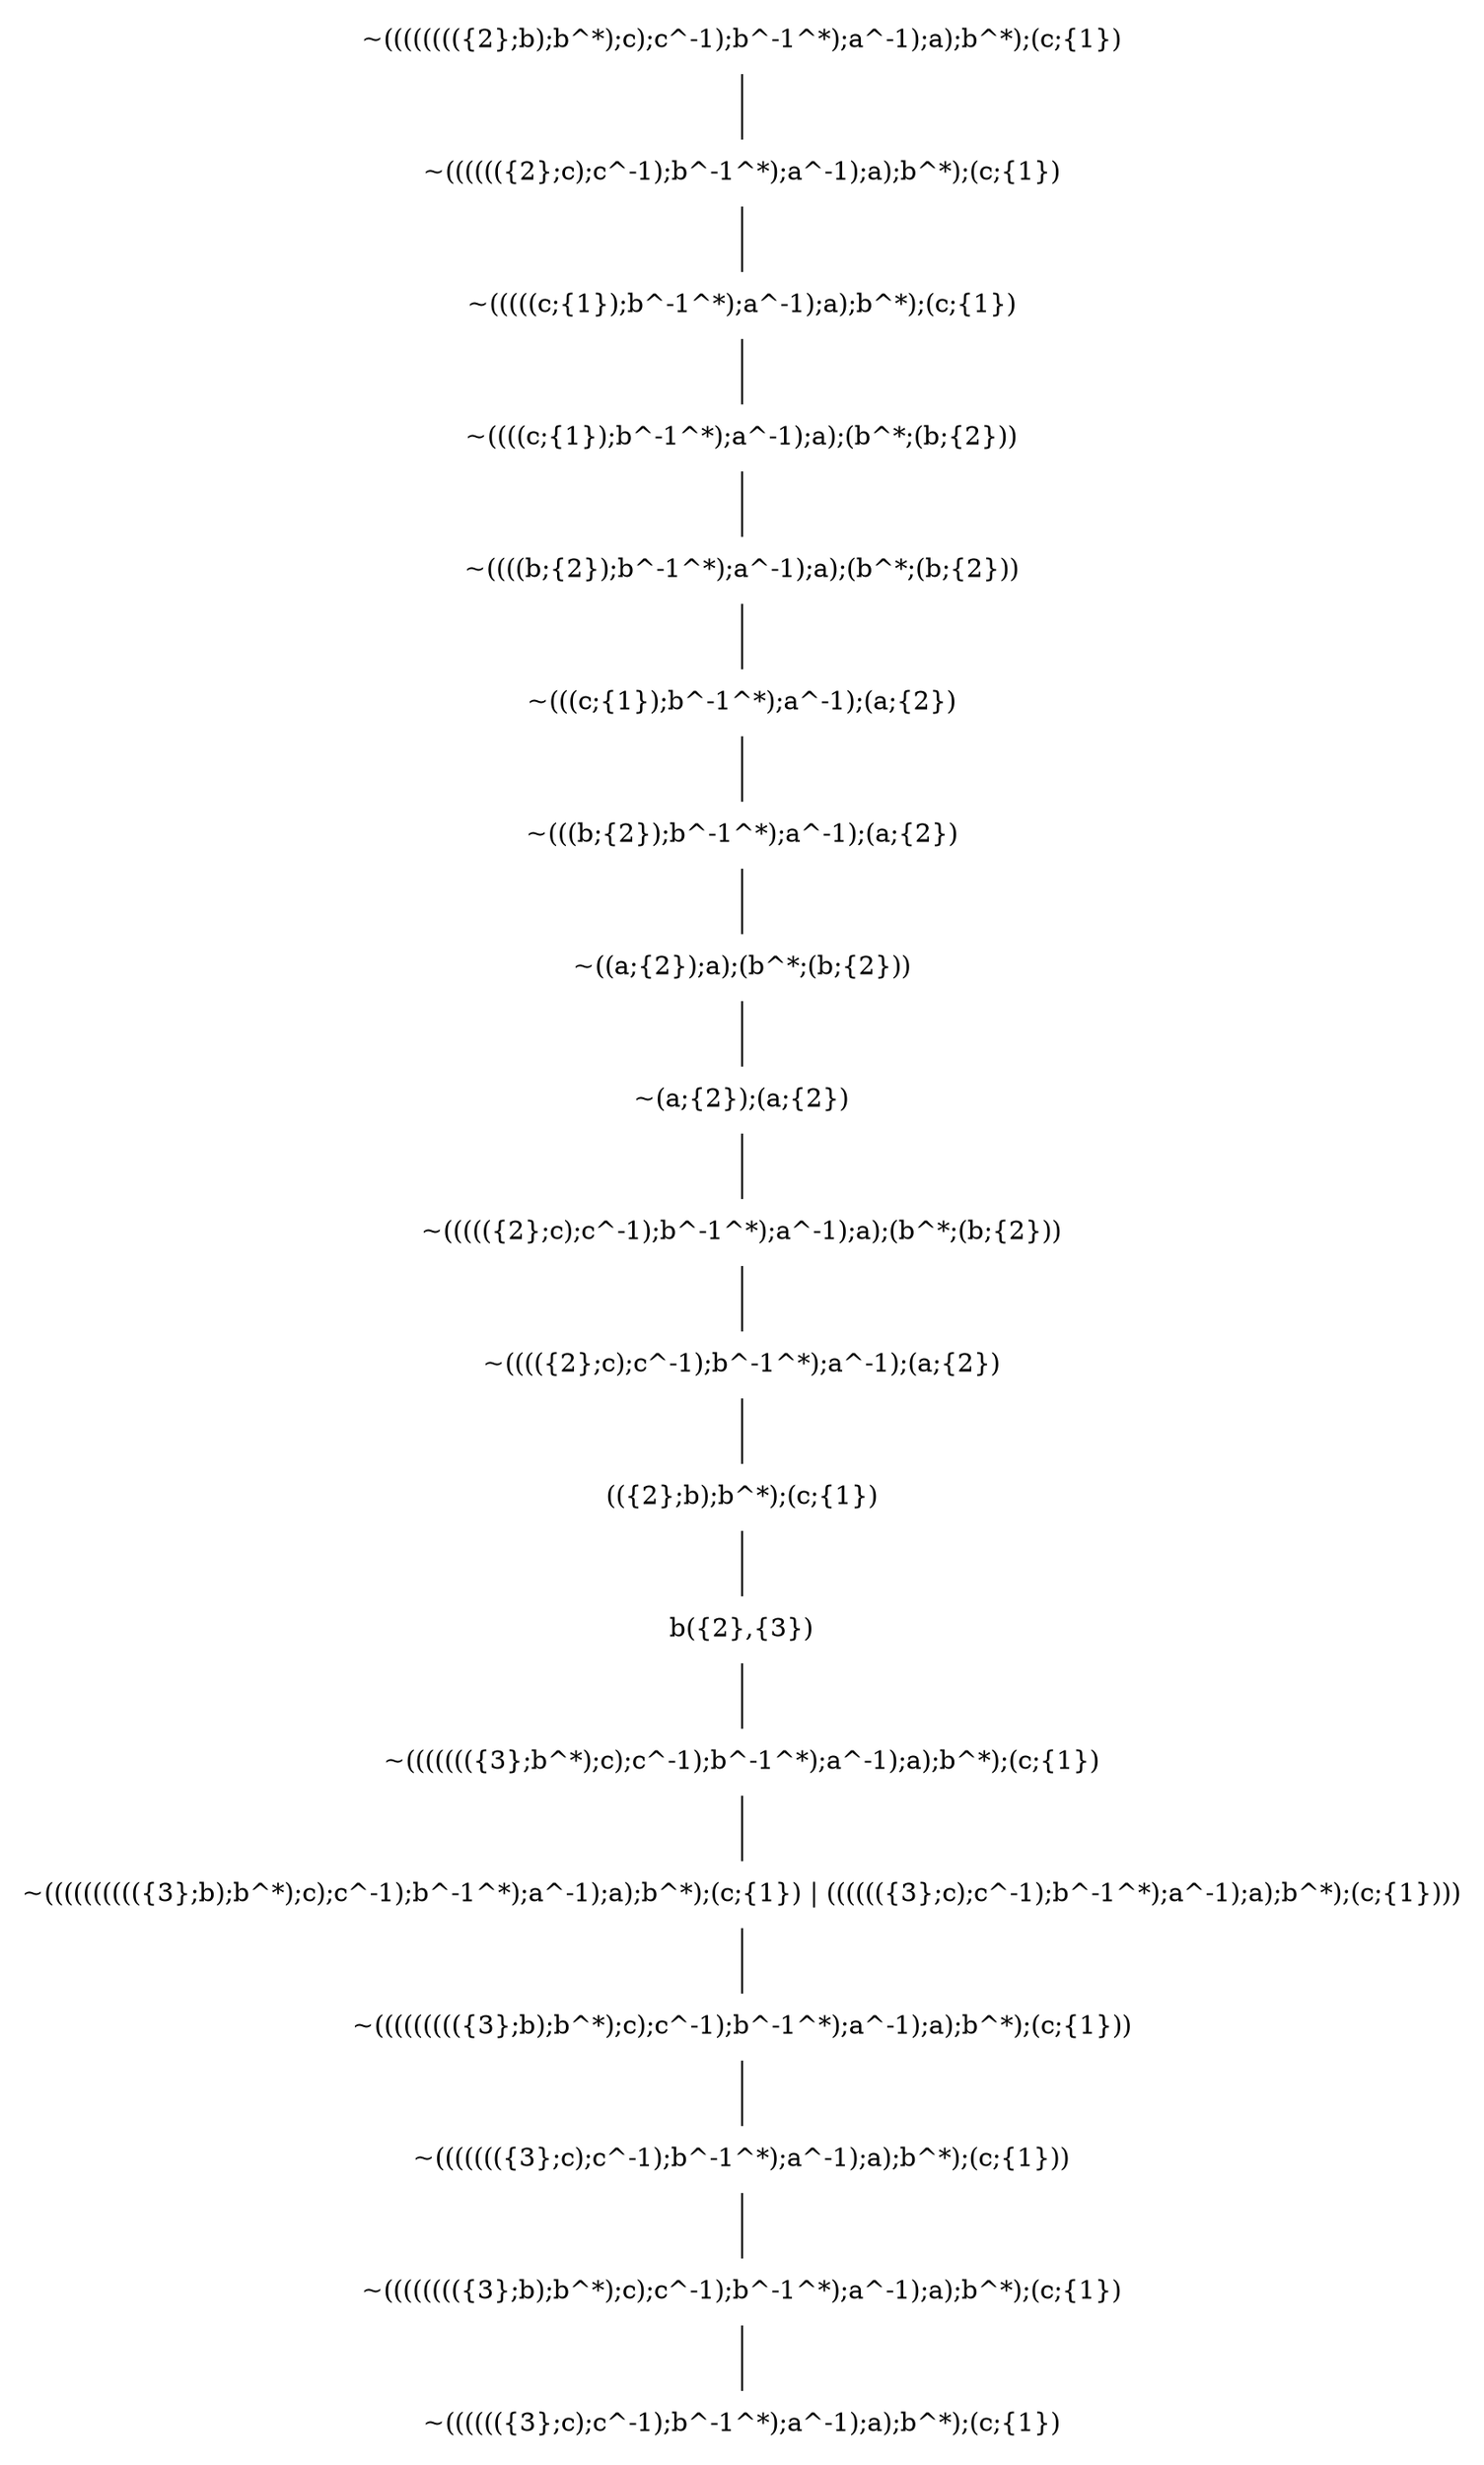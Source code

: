graph {
node[shape="plaintext"]
N0x146164f60[label="~(((((((({2};b);b^*);c);c^-1);b^-1^*);a^-1);a);b^*);(c;{1})"];
N0x146165750[label="~(((((({2};c);c^-1);b^-1^*);a^-1);a);b^*);(c;{1})"];
N0x14614e290[label="~(((((c;{1});b^-1^*);a^-1);a);b^*);(c;{1})"];
N0x14614e810[label="~((((c;{1});b^-1^*);a^-1);a);(b^*;(b;{2}))"];
N0x14614ee50[label="~((((b;{2});b^-1^*);a^-1);a);(b^*;(b;{2}))"];
N0x14614f410[label="~(((c;{1});b^-1^*);a^-1);(a;{2})"];
N0x14614f7a0[label="~(((b;{2});b^-1^*);a^-1);(a;{2})"];
N0x14614fbc0[label="~((a;{2});a);(b^*;(b;{2}))"];
N0x14614ffa0[label="~(a;{2});(a;{2})"];
N0x14614f340[label="~((((({2};c);c^-1);b^-1^*);a^-1);a);(b^*;(b;{2}))"];
N0x146150900[label="~(((({2};c);c^-1);b^-1^*);a^-1);(a;{2})"];
N0x146150e10[label="(({2};b);b^*);(c;{1})"];
N0x1461510e0[label="b({2},{3})"];
N0x146161fd0[label="~((((((({3};b^*);c);c^-1);b^-1^*);a^-1);a);b^*);(c;{1})"];
N0x1461632b0[label="~(((((((((({3};b);b^*);c);c^-1);b^-1^*);a^-1);a);b^*);(c;{1}) | (((((({3};c);c^-1);b^-1^*);a^-1);a);b^*);(c;{1})))"];
N0x1461636a0[label="~((((((((({3};b);b^*);c);c^-1);b^-1^*);a^-1);a);b^*);(c;{1}))"];
N0x146165aa0[label="~((((((({3};c);c^-1);b^-1^*);a^-1);a);b^*);(c;{1}))"];
N0x146164650[label="~(((((((({3};b);b^*);c);c^-1);b^-1^*);a^-1);a);b^*);(c;{1})"];
N0x146164180[label="~(((((({3};c);c^-1);b^-1^*);a^-1);a);b^*);(c;{1})"];
N0x146164650 -- N0x146164180;
N0x146165aa0 -- N0x146164650;
N0x1461636a0 -- N0x146165aa0;
N0x1461632b0 -- N0x1461636a0;
N0x146161fd0 -- N0x1461632b0;
N0x1461510e0 -- N0x146161fd0;
N0x146150e10 -- N0x1461510e0;
N0x146150900 -- N0x146150e10;
N0x14614f340 -- N0x146150900;
N0x14614ffa0 -- N0x14614f340;
N0x14614fbc0 -- N0x14614ffa0;
N0x14614f7a0 -- N0x14614fbc0;
N0x14614f410 -- N0x14614f7a0;
N0x14614ee50 -- N0x14614f410;
N0x14614e810 -- N0x14614ee50;
N0x14614e290 -- N0x14614e810;
N0x146165750 -- N0x14614e290;
N0x146164f60 -- N0x146165750;
}
